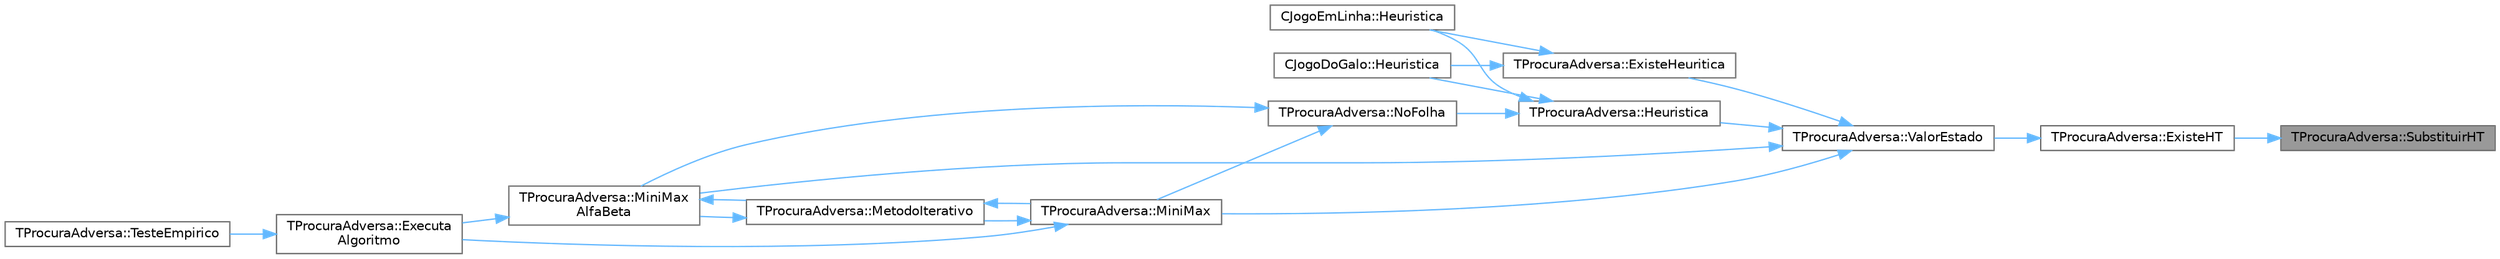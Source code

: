digraph "TProcuraAdversa::SubstituirHT"
{
 // LATEX_PDF_SIZE
  bgcolor="transparent";
  edge [fontname=Helvetica,fontsize=10,labelfontname=Helvetica,labelfontsize=10];
  node [fontname=Helvetica,fontsize=10,shape=box,height=0.2,width=0.4];
  rankdir="RL";
  Node1 [id="Node000001",label="TProcuraAdversa::SubstituirHT",height=0.2,width=0.4,color="gray40", fillcolor="grey60", style="filled", fontcolor="black",tooltip=" "];
  Node1 -> Node2 [id="edge21_Node000001_Node000002",dir="back",color="steelblue1",style="solid",tooltip=" "];
  Node2 [id="Node000002",label="TProcuraAdversa::ExisteHT",height=0.2,width=0.4,color="grey40", fillcolor="white", style="filled",URL="$classTProcuraAdversa.html#ad01434aae577cafdb636f82ba2815215",tooltip=" "];
  Node2 -> Node3 [id="edge22_Node000002_Node000003",dir="back",color="steelblue1",style="solid",tooltip=" "];
  Node3 [id="Node000003",label="TProcuraAdversa::ValorEstado",height=0.2,width=0.4,color="grey40", fillcolor="white", style="filled",URL="$classTProcuraAdversa.html#a9c95c246b28345f0d515a9083ffd646d",tooltip="ler ou gravar o melhor valor conhecido"];
  Node3 -> Node4 [id="edge23_Node000003_Node000004",dir="back",color="steelblue1",style="solid",tooltip=" "];
  Node4 [id="Node000004",label="TProcuraAdversa::ExisteHeuritica",height=0.2,width=0.4,color="grey40", fillcolor="white", style="filled",URL="$classTProcuraAdversa.html#aab0860dd7b025e71049e204adb25df25",tooltip=" "];
  Node4 -> Node5 [id="edge24_Node000004_Node000005",dir="back",color="steelblue1",style="solid",tooltip=" "];
  Node5 [id="Node000005",label="CJogoDoGalo::Heuristica",height=0.2,width=0.4,color="grey40", fillcolor="white", style="filled",URL="$classCJogoDoGalo.html#a3563839d5ffc94973acee1a1783e3527",tooltip="Função para calcular quanto falta para o final, o valor da heurística."];
  Node4 -> Node6 [id="edge25_Node000004_Node000006",dir="back",color="steelblue1",style="solid",tooltip=" "];
  Node6 [id="Node000006",label="CJogoEmLinha::Heuristica",height=0.2,width=0.4,color="grey40", fillcolor="white", style="filled",URL="$classCJogoEmLinha.html#afe8d4a92e1840c1436c295c5a13760db",tooltip="Função para calcular quanto falta para o final, o valor da heurística."];
  Node3 -> Node7 [id="edge26_Node000003_Node000007",dir="back",color="steelblue1",style="solid",tooltip=" "];
  Node7 [id="Node000007",label="TProcuraAdversa::Heuristica",height=0.2,width=0.4,color="grey40", fillcolor="white", style="filled",URL="$classTProcuraAdversa.html#a75e148ba0a922339333940828366aed6",tooltip="chamar após calcular a heurística (grava o valor, dependendo da parametrização)"];
  Node7 -> Node5 [id="edge27_Node000007_Node000005",dir="back",color="steelblue1",style="solid",tooltip=" "];
  Node7 -> Node6 [id="edge28_Node000007_Node000006",dir="back",color="steelblue1",style="solid",tooltip=" "];
  Node7 -> Node8 [id="edge29_Node000007_Node000008",dir="back",color="steelblue1",style="solid",tooltip=" "];
  Node8 [id="Node000008",label="TProcuraAdversa::NoFolha",height=0.2,width=0.4,color="grey40", fillcolor="white", style="filled",URL="$classTProcuraAdversa.html#a01ed7d4718647eb52723ecffaf68aa4b",tooltip="fim da procura, por corte de nível (ou não haver sucessores), retornar heurística"];
  Node8 -> Node9 [id="edge30_Node000008_Node000009",dir="back",color="steelblue1",style="solid",tooltip=" "];
  Node9 [id="Node000009",label="TProcuraAdversa::MiniMax",height=0.2,width=0.4,color="grey40", fillcolor="white", style="filled",URL="$classTProcuraAdversa.html#a4d8542bcb03f17da8aa3038384104f24",tooltip="retorna o valor do estado actual, apos procura de profundidade nivel"];
  Node9 -> Node10 [id="edge31_Node000009_Node000010",dir="back",color="steelblue1",style="solid",tooltip=" "];
  Node10 [id="Node000010",label="TProcuraAdversa::Executa\lAlgoritmo",height=0.2,width=0.4,color="grey40", fillcolor="white", style="filled",URL="$classTProcuraAdversa.html#aff6f48defaa10c14d160ac3990fd029b",tooltip="Executa o algoritmo com os parametros atuais."];
  Node10 -> Node11 [id="edge32_Node000010_Node000011",dir="back",color="steelblue1",style="solid",tooltip=" "];
  Node11 [id="Node000011",label="TProcuraAdversa::TesteEmpirico",height=0.2,width=0.4,color="grey40", fillcolor="white", style="filled",URL="$classTProcuraAdversa.html#ae849ba1f915dc5e0875faa281ba4bdbb",tooltip=" "];
  Node9 -> Node12 [id="edge33_Node000009_Node000012",dir="back",color="steelblue1",style="solid",tooltip=" "];
  Node12 [id="Node000012",label="TProcuraAdversa::MetodoIterativo",height=0.2,width=0.4,color="grey40", fillcolor="white", style="filled",URL="$classTProcuraAdversa.html#a7c4153974c32753901326271fee90197",tooltip="iteração, aumentando o nível progressivamente"];
  Node12 -> Node9 [id="edge34_Node000012_Node000009",dir="back",color="steelblue1",style="solid",tooltip=" "];
  Node12 -> Node13 [id="edge35_Node000012_Node000013",dir="back",color="steelblue1",style="solid",tooltip=" "];
  Node13 [id="Node000013",label="TProcuraAdversa::MiniMax\lAlfaBeta",height=0.2,width=0.4,color="grey40", fillcolor="white", style="filled",URL="$classTProcuraAdversa.html#adb3f857b1c8b3ee26682e335dc6ed601",tooltip="retorna o valor do estado actual, apos procura de profundidade nivel. Idêntico a MiniMax"];
  Node13 -> Node10 [id="edge36_Node000013_Node000010",dir="back",color="steelblue1",style="solid",tooltip=" "];
  Node13 -> Node12 [id="edge37_Node000013_Node000012",dir="back",color="steelblue1",style="solid",tooltip=" "];
  Node8 -> Node13 [id="edge38_Node000008_Node000013",dir="back",color="steelblue1",style="solid",tooltip=" "];
  Node3 -> Node9 [id="edge39_Node000003_Node000009",dir="back",color="steelblue1",style="solid",tooltip=" "];
  Node3 -> Node13 [id="edge40_Node000003_Node000013",dir="back",color="steelblue1",style="solid",tooltip=" "];
}
